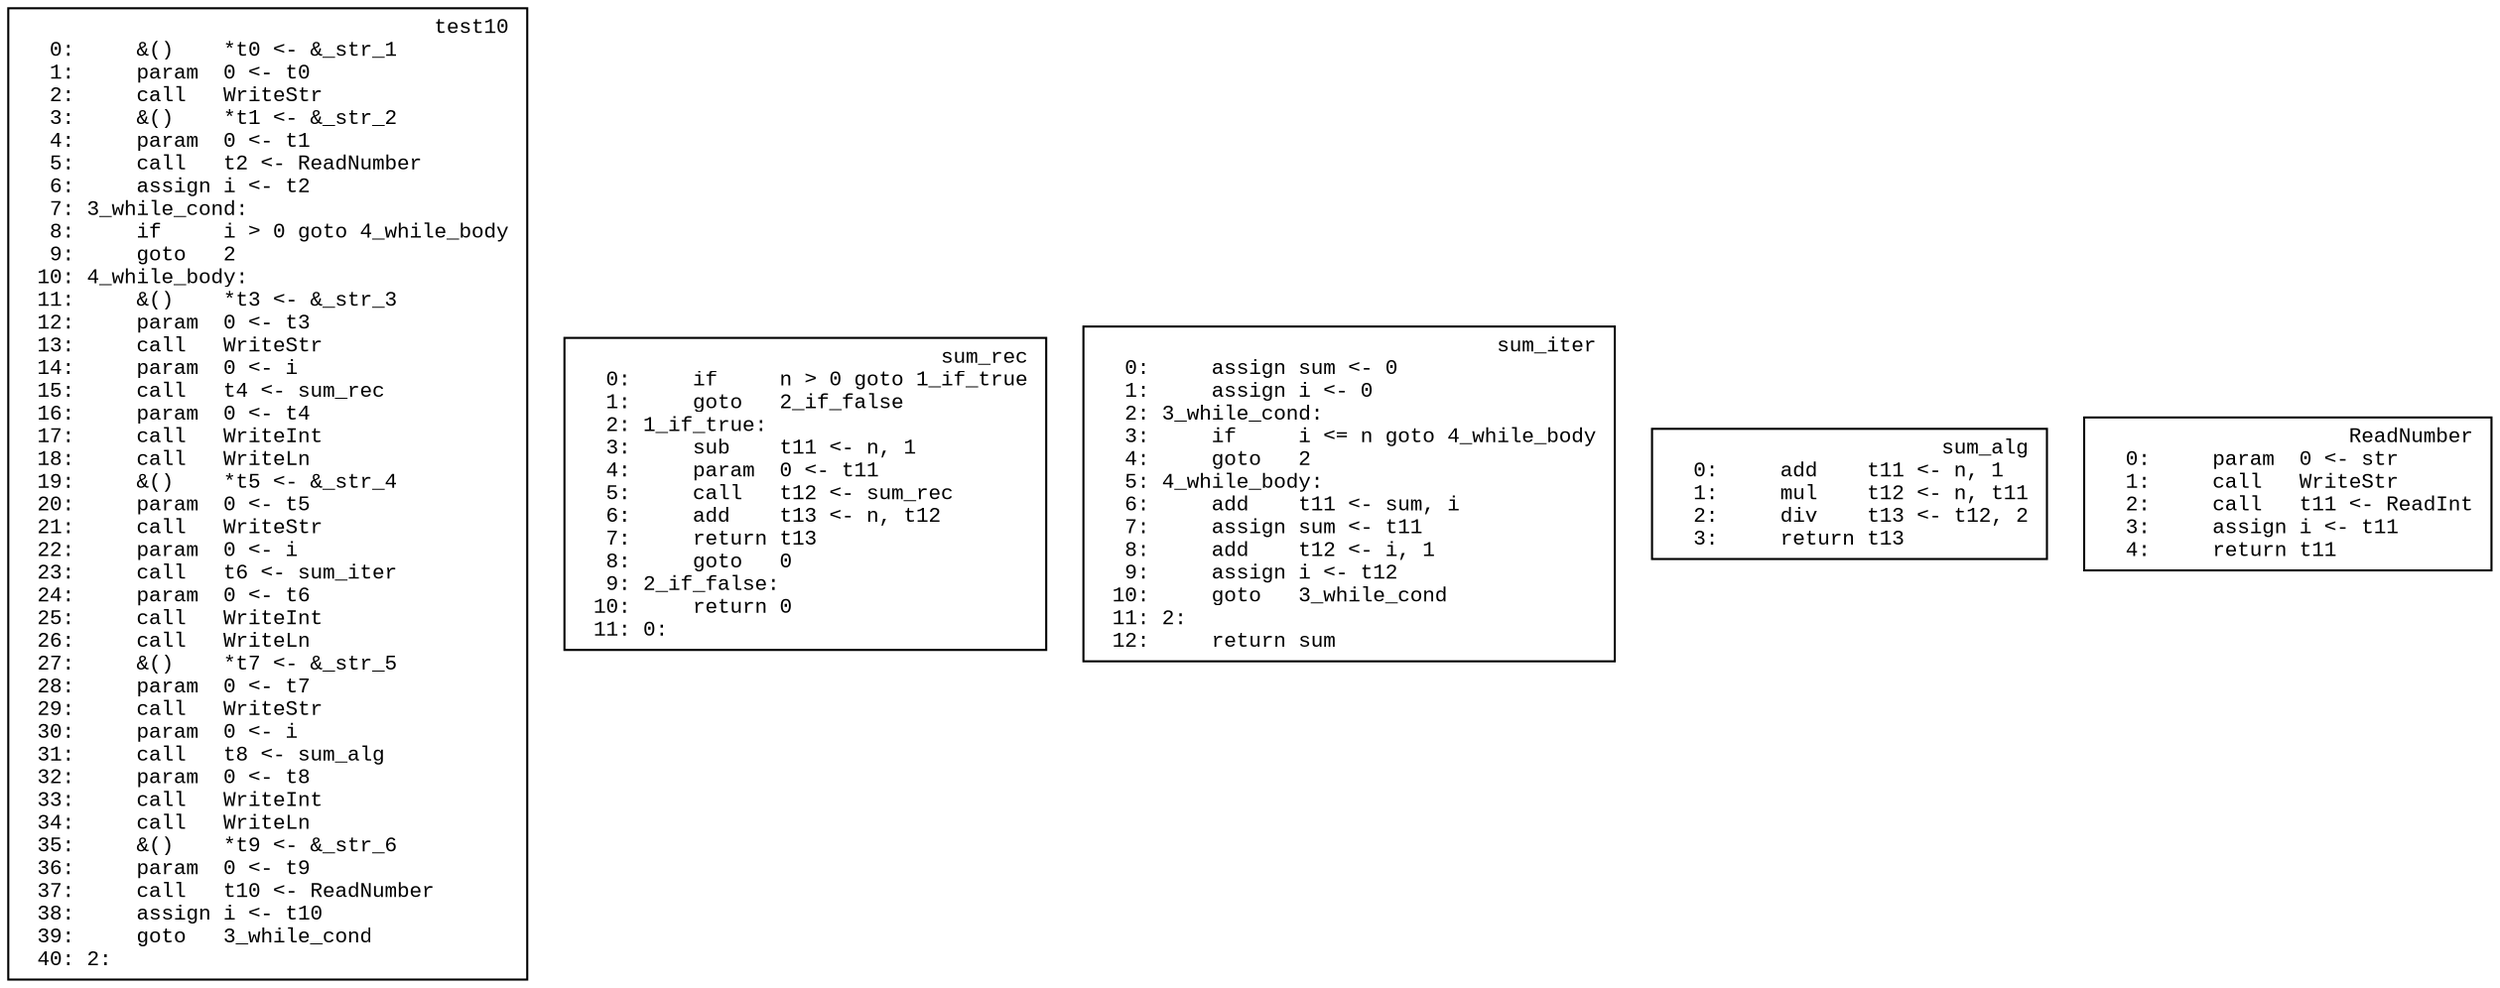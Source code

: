 digraph IR {
  graph [fontname="Times New Roman",fontsize=10];
  node  [fontname="Courier New",fontsize=10];
  edge  [fontname="Times New Roman",fontsize=10];

  // scope 'test10'
  test10_cb [label="test10\r  0:     &()    *t0 <- &_str_1\l  1:     param  0 <- t0\l  2:     call   WriteStr\l  3:     &()    *t1 <- &_str_2\l  4:     param  0 <- t1\l  5:     call   t2 <- ReadNumber\l  6:     assign i <- t2\l  7: 3_while_cond:\l  8:     if     i > 0 goto 4_while_body\l  9:     goto   2\l 10: 4_while_body:\l 11:     &()    *t3 <- &_str_3\l 12:     param  0 <- t3\l 13:     call   WriteStr\l 14:     param  0 <- i\l 15:     call   t4 <- sum_rec\l 16:     param  0 <- t4\l 17:     call   WriteInt\l 18:     call   WriteLn\l 19:     &()    *t5 <- &_str_4\l 20:     param  0 <- t5\l 21:     call   WriteStr\l 22:     param  0 <- i\l 23:     call   t6 <- sum_iter\l 24:     param  0 <- t6\l 25:     call   WriteInt\l 26:     call   WriteLn\l 27:     &()    *t7 <- &_str_5\l 28:     param  0 <- t7\l 29:     call   WriteStr\l 30:     param  0 <- i\l 31:     call   t8 <- sum_alg\l 32:     param  0 <- t8\l 33:     call   WriteInt\l 34:     call   WriteLn\l 35:     &()    *t9 <- &_str_6\l 36:     param  0 <- t9\l 37:     call   t10 <- ReadNumber\l 38:     assign i <- t10\l 39:     goto   3_while_cond\l 40: 2:\l",shape=box]
  // scope 'sum_rec'
  sum_rec_cb [label="sum_rec\r  0:     if     n > 0 goto 1_if_true\l  1:     goto   2_if_false\l  2: 1_if_true:\l  3:     sub    t11 <- n, 1\l  4:     param  0 <- t11\l  5:     call   t12 <- sum_rec\l  6:     add    t13 <- n, t12\l  7:     return t13\l  8:     goto   0\l  9: 2_if_false:\l 10:     return 0\l 11: 0:\l",shape=box]
  // scope 'sum_iter'
  sum_iter_cb [label="sum_iter\r  0:     assign sum <- 0\l  1:     assign i <- 0\l  2: 3_while_cond:\l  3:     if     i <= n goto 4_while_body\l  4:     goto   2\l  5: 4_while_body:\l  6:     add    t11 <- sum, i\l  7:     assign sum <- t11\l  8:     add    t12 <- i, 1\l  9:     assign i <- t12\l 10:     goto   3_while_cond\l 11: 2:\l 12:     return sum\l",shape=box]
  // scope 'sum_alg'
  sum_alg_cb [label="sum_alg\r  0:     add    t11 <- n, 1\l  1:     mul    t12 <- n, t11\l  2:     div    t13 <- t12, 2\l  3:     return t13\l",shape=box]
  // scope 'ReadNumber'
  ReadNumber_cb [label="ReadNumber\r  0:     param  0 <- str\l  1:     call   WriteStr\l  2:     call   t11 <- ReadInt\l  3:     assign i <- t11\l  4:     return t11\l",shape=box]
}
